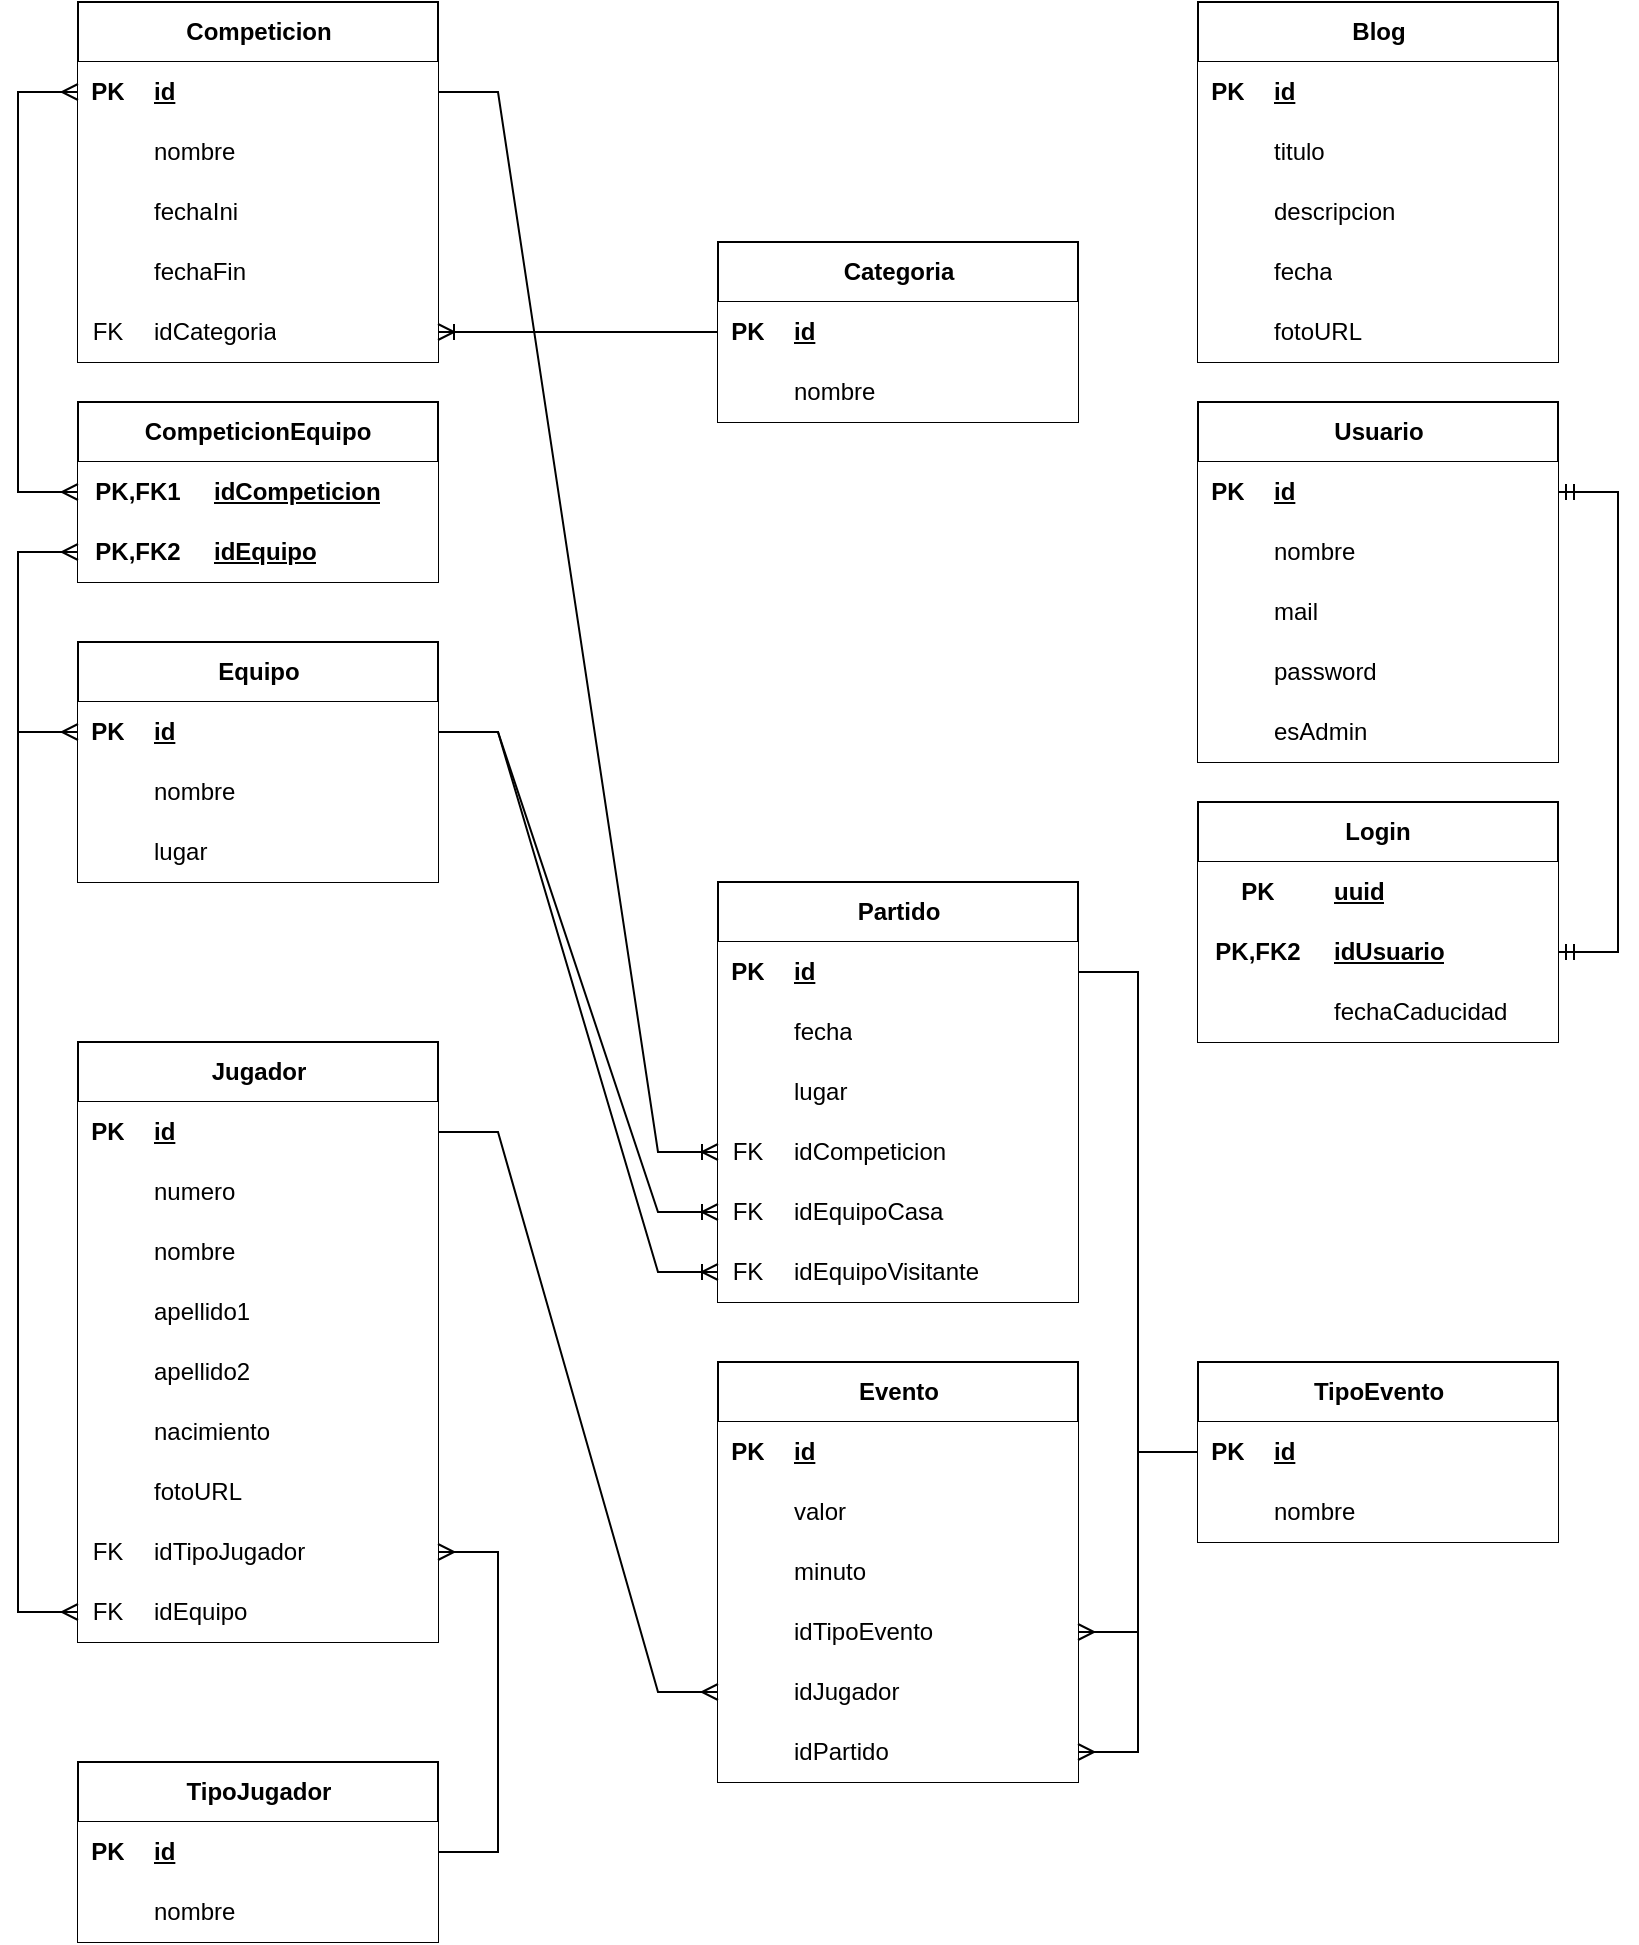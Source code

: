 <mxfile version="24.2.7" type="device">
  <diagram name="Página-1" id="j-1pnS493eY_yhCtEa2N">
    <mxGraphModel dx="1105" dy="763" grid="1" gridSize="10" guides="1" tooltips="1" connect="1" arrows="1" fold="1" page="1" pageScale="1" pageWidth="827" pageHeight="1169" math="0" shadow="0">
      <root>
        <mxCell id="0" />
        <mxCell id="1" parent="0" />
        <mxCell id="hrHKTmsS5Yv_HYCeBBAL-16" value="Competicion" style="shape=table;startSize=30;container=1;collapsible=1;childLayout=tableLayout;fixedRows=1;rowLines=0;fontStyle=1;align=center;resizeLast=1;html=1;" parent="1" vertex="1">
          <mxGeometry x="40" y="40" width="180" height="180" as="geometry">
            <mxRectangle x="90" y="280" width="110" height="30" as="alternateBounds" />
          </mxGeometry>
        </mxCell>
        <mxCell id="hrHKTmsS5Yv_HYCeBBAL-17" value="" style="shape=tableRow;horizontal=0;startSize=0;swimlaneHead=0;swimlaneBody=0;fillColor=none;collapsible=0;dropTarget=0;points=[[0,0.5],[1,0.5]];portConstraint=eastwest;top=0;left=0;right=0;bottom=1;" parent="hrHKTmsS5Yv_HYCeBBAL-16" vertex="1">
          <mxGeometry y="30" width="180" height="30" as="geometry" />
        </mxCell>
        <mxCell id="hrHKTmsS5Yv_HYCeBBAL-18" value="PK" style="shape=partialRectangle;connectable=0;fillColor=default;top=0;left=0;bottom=0;right=0;fontStyle=1;overflow=hidden;whiteSpace=wrap;html=1;" parent="hrHKTmsS5Yv_HYCeBBAL-17" vertex="1">
          <mxGeometry width="30" height="30" as="geometry">
            <mxRectangle width="30" height="30" as="alternateBounds" />
          </mxGeometry>
        </mxCell>
        <mxCell id="hrHKTmsS5Yv_HYCeBBAL-19" value="id" style="shape=partialRectangle;connectable=0;fillColor=default;top=0;left=0;bottom=0;right=0;align=left;spacingLeft=6;fontStyle=5;overflow=hidden;whiteSpace=wrap;html=1;" parent="hrHKTmsS5Yv_HYCeBBAL-17" vertex="1">
          <mxGeometry x="30" width="150" height="30" as="geometry">
            <mxRectangle width="150" height="30" as="alternateBounds" />
          </mxGeometry>
        </mxCell>
        <mxCell id="hrHKTmsS5Yv_HYCeBBAL-20" value="" style="shape=tableRow;horizontal=0;startSize=0;swimlaneHead=0;swimlaneBody=0;fillColor=none;collapsible=0;dropTarget=0;points=[[0,0.5],[1,0.5]];portConstraint=eastwest;top=0;left=0;right=0;bottom=0;" parent="hrHKTmsS5Yv_HYCeBBAL-16" vertex="1">
          <mxGeometry y="60" width="180" height="30" as="geometry" />
        </mxCell>
        <mxCell id="hrHKTmsS5Yv_HYCeBBAL-21" value="" style="shape=partialRectangle;connectable=0;fillColor=default;top=0;left=0;bottom=0;right=0;editable=1;overflow=hidden;whiteSpace=wrap;html=1;" parent="hrHKTmsS5Yv_HYCeBBAL-20" vertex="1">
          <mxGeometry width="30" height="30" as="geometry">
            <mxRectangle width="30" height="30" as="alternateBounds" />
          </mxGeometry>
        </mxCell>
        <mxCell id="hrHKTmsS5Yv_HYCeBBAL-22" value="nombre" style="shape=partialRectangle;connectable=0;fillColor=default;top=0;left=0;bottom=0;right=0;align=left;spacingLeft=6;overflow=hidden;whiteSpace=wrap;html=1;" parent="hrHKTmsS5Yv_HYCeBBAL-20" vertex="1">
          <mxGeometry x="30" width="150" height="30" as="geometry">
            <mxRectangle width="150" height="30" as="alternateBounds" />
          </mxGeometry>
        </mxCell>
        <mxCell id="hrHKTmsS5Yv_HYCeBBAL-23" value="" style="shape=tableRow;horizontal=0;startSize=0;swimlaneHead=0;swimlaneBody=0;fillColor=none;collapsible=0;dropTarget=0;points=[[0,0.5],[1,0.5]];portConstraint=eastwest;top=0;left=0;right=0;bottom=0;" parent="hrHKTmsS5Yv_HYCeBBAL-16" vertex="1">
          <mxGeometry y="90" width="180" height="30" as="geometry" />
        </mxCell>
        <mxCell id="hrHKTmsS5Yv_HYCeBBAL-24" value="" style="shape=partialRectangle;connectable=0;fillColor=default;top=0;left=0;bottom=0;right=0;editable=1;overflow=hidden;whiteSpace=wrap;html=1;" parent="hrHKTmsS5Yv_HYCeBBAL-23" vertex="1">
          <mxGeometry width="30" height="30" as="geometry">
            <mxRectangle width="30" height="30" as="alternateBounds" />
          </mxGeometry>
        </mxCell>
        <mxCell id="hrHKTmsS5Yv_HYCeBBAL-25" value="fechaIni" style="shape=partialRectangle;connectable=0;fillColor=default;top=0;left=0;bottom=0;right=0;align=left;spacingLeft=6;overflow=hidden;whiteSpace=wrap;html=1;" parent="hrHKTmsS5Yv_HYCeBBAL-23" vertex="1">
          <mxGeometry x="30" width="150" height="30" as="geometry">
            <mxRectangle width="150" height="30" as="alternateBounds" />
          </mxGeometry>
        </mxCell>
        <mxCell id="hrHKTmsS5Yv_HYCeBBAL-26" value="" style="shape=tableRow;horizontal=0;startSize=0;swimlaneHead=0;swimlaneBody=0;fillColor=none;collapsible=0;dropTarget=0;points=[[0,0.5],[1,0.5]];portConstraint=eastwest;top=0;left=0;right=0;bottom=0;" parent="hrHKTmsS5Yv_HYCeBBAL-16" vertex="1">
          <mxGeometry y="120" width="180" height="30" as="geometry" />
        </mxCell>
        <mxCell id="hrHKTmsS5Yv_HYCeBBAL-27" value="" style="shape=partialRectangle;connectable=0;fillColor=default;top=0;left=0;bottom=0;right=0;editable=1;overflow=hidden;whiteSpace=wrap;html=1;" parent="hrHKTmsS5Yv_HYCeBBAL-26" vertex="1">
          <mxGeometry width="30" height="30" as="geometry">
            <mxRectangle width="30" height="30" as="alternateBounds" />
          </mxGeometry>
        </mxCell>
        <mxCell id="hrHKTmsS5Yv_HYCeBBAL-28" value="fechaFin" style="shape=partialRectangle;connectable=0;fillColor=default;top=0;left=0;bottom=0;right=0;align=left;spacingLeft=6;overflow=hidden;whiteSpace=wrap;html=1;" parent="hrHKTmsS5Yv_HYCeBBAL-26" vertex="1">
          <mxGeometry x="30" width="150" height="30" as="geometry">
            <mxRectangle width="150" height="30" as="alternateBounds" />
          </mxGeometry>
        </mxCell>
        <mxCell id="2ZZjCn3uGEumxvRuZlex-12" value="" style="shape=tableRow;horizontal=0;startSize=0;swimlaneHead=0;swimlaneBody=0;fillColor=none;collapsible=0;dropTarget=0;points=[[0,0.5],[1,0.5]];portConstraint=eastwest;top=0;left=0;right=0;bottom=0;" parent="hrHKTmsS5Yv_HYCeBBAL-16" vertex="1">
          <mxGeometry y="150" width="180" height="30" as="geometry" />
        </mxCell>
        <mxCell id="2ZZjCn3uGEumxvRuZlex-13" value="FK" style="shape=partialRectangle;connectable=0;fillColor=default;top=0;left=0;bottom=0;right=0;editable=1;overflow=hidden;whiteSpace=wrap;html=1;" parent="2ZZjCn3uGEumxvRuZlex-12" vertex="1">
          <mxGeometry width="30" height="30" as="geometry">
            <mxRectangle width="30" height="30" as="alternateBounds" />
          </mxGeometry>
        </mxCell>
        <mxCell id="2ZZjCn3uGEumxvRuZlex-14" value="idCategoria" style="shape=partialRectangle;connectable=0;fillColor=default;top=0;left=0;bottom=0;right=0;align=left;spacingLeft=6;overflow=hidden;whiteSpace=wrap;html=1;" parent="2ZZjCn3uGEumxvRuZlex-12" vertex="1">
          <mxGeometry x="30" width="150" height="30" as="geometry">
            <mxRectangle width="150" height="30" as="alternateBounds" />
          </mxGeometry>
        </mxCell>
        <mxCell id="2ZZjCn3uGEumxvRuZlex-15" value="Categoria" style="shape=table;startSize=30;container=1;collapsible=1;childLayout=tableLayout;fixedRows=1;rowLines=0;fontStyle=1;align=center;resizeLast=1;html=1;" parent="1" vertex="1">
          <mxGeometry x="360" y="160" width="180" height="90" as="geometry" />
        </mxCell>
        <mxCell id="2ZZjCn3uGEumxvRuZlex-16" value="" style="shape=tableRow;horizontal=0;startSize=0;swimlaneHead=0;swimlaneBody=0;fillColor=none;collapsible=0;dropTarget=0;points=[[0,0.5],[1,0.5]];portConstraint=eastwest;top=0;left=0;right=0;bottom=1;" parent="2ZZjCn3uGEumxvRuZlex-15" vertex="1">
          <mxGeometry y="30" width="180" height="30" as="geometry" />
        </mxCell>
        <mxCell id="2ZZjCn3uGEumxvRuZlex-17" value="PK" style="shape=partialRectangle;connectable=0;fillColor=default;top=0;left=0;bottom=0;right=0;fontStyle=1;overflow=hidden;whiteSpace=wrap;html=1;" parent="2ZZjCn3uGEumxvRuZlex-16" vertex="1">
          <mxGeometry width="30" height="30" as="geometry">
            <mxRectangle width="30" height="30" as="alternateBounds" />
          </mxGeometry>
        </mxCell>
        <mxCell id="2ZZjCn3uGEumxvRuZlex-18" value="id" style="shape=partialRectangle;connectable=0;fillColor=default;top=0;left=0;bottom=0;right=0;align=left;spacingLeft=6;fontStyle=5;overflow=hidden;whiteSpace=wrap;html=1;" parent="2ZZjCn3uGEumxvRuZlex-16" vertex="1">
          <mxGeometry x="30" width="150" height="30" as="geometry">
            <mxRectangle width="150" height="30" as="alternateBounds" />
          </mxGeometry>
        </mxCell>
        <mxCell id="2ZZjCn3uGEumxvRuZlex-19" value="" style="shape=tableRow;horizontal=0;startSize=0;swimlaneHead=0;swimlaneBody=0;fillColor=none;collapsible=0;dropTarget=0;points=[[0,0.5],[1,0.5]];portConstraint=eastwest;top=0;left=0;right=0;bottom=0;" parent="2ZZjCn3uGEumxvRuZlex-15" vertex="1">
          <mxGeometry y="60" width="180" height="30" as="geometry" />
        </mxCell>
        <mxCell id="2ZZjCn3uGEumxvRuZlex-20" value="" style="shape=partialRectangle;connectable=0;fillColor=default;top=0;left=0;bottom=0;right=0;editable=1;overflow=hidden;whiteSpace=wrap;html=1;" parent="2ZZjCn3uGEumxvRuZlex-19" vertex="1">
          <mxGeometry width="30" height="30" as="geometry">
            <mxRectangle width="30" height="30" as="alternateBounds" />
          </mxGeometry>
        </mxCell>
        <mxCell id="2ZZjCn3uGEumxvRuZlex-21" value="nombre" style="shape=partialRectangle;connectable=0;fillColor=default;top=0;left=0;bottom=0;right=0;align=left;spacingLeft=6;overflow=hidden;whiteSpace=wrap;html=1;" parent="2ZZjCn3uGEumxvRuZlex-19" vertex="1">
          <mxGeometry x="30" width="150" height="30" as="geometry">
            <mxRectangle width="150" height="30" as="alternateBounds" />
          </mxGeometry>
        </mxCell>
        <mxCell id="2ZZjCn3uGEumxvRuZlex-41" value="CompeticionEquipo" style="shape=table;startSize=30;container=1;collapsible=1;childLayout=tableLayout;fixedRows=1;rowLines=0;fontStyle=1;align=center;resizeLast=1;html=1;whiteSpace=wrap;" parent="1" vertex="1">
          <mxGeometry x="40" y="240" width="180" height="90" as="geometry" />
        </mxCell>
        <mxCell id="2ZZjCn3uGEumxvRuZlex-42" value="" style="shape=tableRow;horizontal=0;startSize=0;swimlaneHead=0;swimlaneBody=0;fillColor=none;collapsible=0;dropTarget=0;points=[[0,0.5],[1,0.5]];portConstraint=eastwest;top=0;left=0;right=0;bottom=0;html=1;" parent="2ZZjCn3uGEumxvRuZlex-41" vertex="1">
          <mxGeometry y="30" width="180" height="30" as="geometry" />
        </mxCell>
        <mxCell id="2ZZjCn3uGEumxvRuZlex-43" value="PK,FK1" style="shape=partialRectangle;connectable=0;fillColor=default;top=0;left=0;bottom=0;right=0;fontStyle=1;overflow=hidden;html=1;whiteSpace=wrap;" parent="2ZZjCn3uGEumxvRuZlex-42" vertex="1">
          <mxGeometry width="60" height="30" as="geometry">
            <mxRectangle width="60" height="30" as="alternateBounds" />
          </mxGeometry>
        </mxCell>
        <mxCell id="2ZZjCn3uGEumxvRuZlex-44" value="idCompeticion" style="shape=partialRectangle;connectable=0;fillColor=default;top=0;left=0;bottom=0;right=0;align=left;spacingLeft=6;fontStyle=5;overflow=hidden;html=1;whiteSpace=wrap;" parent="2ZZjCn3uGEumxvRuZlex-42" vertex="1">
          <mxGeometry x="60" width="120" height="30" as="geometry">
            <mxRectangle width="120" height="30" as="alternateBounds" />
          </mxGeometry>
        </mxCell>
        <mxCell id="2ZZjCn3uGEumxvRuZlex-45" value="" style="shape=tableRow;horizontal=0;startSize=0;swimlaneHead=0;swimlaneBody=0;fillColor=none;collapsible=0;dropTarget=0;points=[[0,0.5],[1,0.5]];portConstraint=eastwest;top=0;left=0;right=0;bottom=1;html=1;" parent="2ZZjCn3uGEumxvRuZlex-41" vertex="1">
          <mxGeometry y="60" width="180" height="30" as="geometry" />
        </mxCell>
        <mxCell id="2ZZjCn3uGEumxvRuZlex-46" value="PK,FK2" style="shape=partialRectangle;connectable=0;fillColor=default;top=0;left=0;bottom=0;right=0;fontStyle=1;overflow=hidden;html=1;whiteSpace=wrap;" parent="2ZZjCn3uGEumxvRuZlex-45" vertex="1">
          <mxGeometry width="60" height="30" as="geometry">
            <mxRectangle width="60" height="30" as="alternateBounds" />
          </mxGeometry>
        </mxCell>
        <mxCell id="2ZZjCn3uGEumxvRuZlex-47" value="idEquipo" style="shape=partialRectangle;connectable=0;fillColor=default;top=0;left=0;bottom=0;right=0;align=left;spacingLeft=6;fontStyle=5;overflow=hidden;html=1;whiteSpace=wrap;" parent="2ZZjCn3uGEumxvRuZlex-45" vertex="1">
          <mxGeometry x="60" width="120" height="30" as="geometry">
            <mxRectangle width="120" height="30" as="alternateBounds" />
          </mxGeometry>
        </mxCell>
        <mxCell id="2ZZjCn3uGEumxvRuZlex-54" value="Equipo" style="shape=table;startSize=30;container=1;collapsible=1;childLayout=tableLayout;fixedRows=1;rowLines=0;fontStyle=1;align=center;resizeLast=1;html=1;" parent="1" vertex="1">
          <mxGeometry x="40" y="360" width="180" height="120" as="geometry" />
        </mxCell>
        <mxCell id="2ZZjCn3uGEumxvRuZlex-55" value="" style="shape=tableRow;horizontal=0;startSize=0;swimlaneHead=0;swimlaneBody=0;fillColor=none;collapsible=0;dropTarget=0;points=[[0,0.5],[1,0.5]];portConstraint=eastwest;top=0;left=0;right=0;bottom=1;" parent="2ZZjCn3uGEumxvRuZlex-54" vertex="1">
          <mxGeometry y="30" width="180" height="30" as="geometry" />
        </mxCell>
        <mxCell id="2ZZjCn3uGEumxvRuZlex-56" value="PK" style="shape=partialRectangle;connectable=0;fillColor=default;top=0;left=0;bottom=0;right=0;fontStyle=1;overflow=hidden;whiteSpace=wrap;html=1;" parent="2ZZjCn3uGEumxvRuZlex-55" vertex="1">
          <mxGeometry width="30" height="30" as="geometry">
            <mxRectangle width="30" height="30" as="alternateBounds" />
          </mxGeometry>
        </mxCell>
        <mxCell id="2ZZjCn3uGEumxvRuZlex-57" value="id" style="shape=partialRectangle;connectable=0;fillColor=default;top=0;left=0;bottom=0;right=0;align=left;spacingLeft=6;fontStyle=5;overflow=hidden;whiteSpace=wrap;html=1;" parent="2ZZjCn3uGEumxvRuZlex-55" vertex="1">
          <mxGeometry x="30" width="150" height="30" as="geometry">
            <mxRectangle width="150" height="30" as="alternateBounds" />
          </mxGeometry>
        </mxCell>
        <mxCell id="2ZZjCn3uGEumxvRuZlex-58" value="" style="shape=tableRow;horizontal=0;startSize=0;swimlaneHead=0;swimlaneBody=0;fillColor=none;collapsible=0;dropTarget=0;points=[[0,0.5],[1,0.5]];portConstraint=eastwest;top=0;left=0;right=0;bottom=0;" parent="2ZZjCn3uGEumxvRuZlex-54" vertex="1">
          <mxGeometry y="60" width="180" height="30" as="geometry" />
        </mxCell>
        <mxCell id="2ZZjCn3uGEumxvRuZlex-59" value="" style="shape=partialRectangle;connectable=0;fillColor=default;top=0;left=0;bottom=0;right=0;editable=1;overflow=hidden;whiteSpace=wrap;html=1;" parent="2ZZjCn3uGEumxvRuZlex-58" vertex="1">
          <mxGeometry width="30" height="30" as="geometry">
            <mxRectangle width="30" height="30" as="alternateBounds" />
          </mxGeometry>
        </mxCell>
        <mxCell id="2ZZjCn3uGEumxvRuZlex-60" value="nombre" style="shape=partialRectangle;connectable=0;fillColor=default;top=0;left=0;bottom=0;right=0;align=left;spacingLeft=6;overflow=hidden;whiteSpace=wrap;html=1;" parent="2ZZjCn3uGEumxvRuZlex-58" vertex="1">
          <mxGeometry x="30" width="150" height="30" as="geometry">
            <mxRectangle width="150" height="30" as="alternateBounds" />
          </mxGeometry>
        </mxCell>
        <mxCell id="2ZZjCn3uGEumxvRuZlex-61" value="" style="shape=tableRow;horizontal=0;startSize=0;swimlaneHead=0;swimlaneBody=0;fillColor=none;collapsible=0;dropTarget=0;points=[[0,0.5],[1,0.5]];portConstraint=eastwest;top=0;left=0;right=0;bottom=0;" parent="2ZZjCn3uGEumxvRuZlex-54" vertex="1">
          <mxGeometry y="90" width="180" height="30" as="geometry" />
        </mxCell>
        <mxCell id="2ZZjCn3uGEumxvRuZlex-62" value="" style="shape=partialRectangle;connectable=0;fillColor=default;top=0;left=0;bottom=0;right=0;editable=1;overflow=hidden;whiteSpace=wrap;html=1;" parent="2ZZjCn3uGEumxvRuZlex-61" vertex="1">
          <mxGeometry width="30" height="30" as="geometry">
            <mxRectangle width="30" height="30" as="alternateBounds" />
          </mxGeometry>
        </mxCell>
        <mxCell id="2ZZjCn3uGEumxvRuZlex-63" value="lugar" style="shape=partialRectangle;connectable=0;fillColor=default;top=0;left=0;bottom=0;right=0;align=left;spacingLeft=6;overflow=hidden;whiteSpace=wrap;html=1;" parent="2ZZjCn3uGEumxvRuZlex-61" vertex="1">
          <mxGeometry x="30" width="150" height="30" as="geometry">
            <mxRectangle width="150" height="30" as="alternateBounds" />
          </mxGeometry>
        </mxCell>
        <mxCell id="2ZZjCn3uGEumxvRuZlex-67" value="Partido" style="shape=table;startSize=30;container=1;collapsible=1;childLayout=tableLayout;fixedRows=1;rowLines=0;fontStyle=1;align=center;resizeLast=1;html=1;" parent="1" vertex="1">
          <mxGeometry x="360" y="480" width="180" height="210" as="geometry" />
        </mxCell>
        <mxCell id="2ZZjCn3uGEumxvRuZlex-68" value="" style="shape=tableRow;horizontal=0;startSize=0;swimlaneHead=0;swimlaneBody=0;fillColor=none;collapsible=0;dropTarget=0;points=[[0,0.5],[1,0.5]];portConstraint=eastwest;top=0;left=0;right=0;bottom=1;" parent="2ZZjCn3uGEumxvRuZlex-67" vertex="1">
          <mxGeometry y="30" width="180" height="30" as="geometry" />
        </mxCell>
        <mxCell id="2ZZjCn3uGEumxvRuZlex-69" value="PK" style="shape=partialRectangle;connectable=0;fillColor=default;top=0;left=0;bottom=0;right=0;fontStyle=1;overflow=hidden;whiteSpace=wrap;html=1;" parent="2ZZjCn3uGEumxvRuZlex-68" vertex="1">
          <mxGeometry width="30" height="30" as="geometry">
            <mxRectangle width="30" height="30" as="alternateBounds" />
          </mxGeometry>
        </mxCell>
        <mxCell id="2ZZjCn3uGEumxvRuZlex-70" value="id" style="shape=partialRectangle;connectable=0;fillColor=default;top=0;left=0;bottom=0;right=0;align=left;spacingLeft=6;fontStyle=5;overflow=hidden;whiteSpace=wrap;html=1;" parent="2ZZjCn3uGEumxvRuZlex-68" vertex="1">
          <mxGeometry x="30" width="150" height="30" as="geometry">
            <mxRectangle width="150" height="30" as="alternateBounds" />
          </mxGeometry>
        </mxCell>
        <mxCell id="2ZZjCn3uGEumxvRuZlex-71" value="" style="shape=tableRow;horizontal=0;startSize=0;swimlaneHead=0;swimlaneBody=0;fillColor=none;collapsible=0;dropTarget=0;points=[[0,0.5],[1,0.5]];portConstraint=eastwest;top=0;left=0;right=0;bottom=0;" parent="2ZZjCn3uGEumxvRuZlex-67" vertex="1">
          <mxGeometry y="60" width="180" height="30" as="geometry" />
        </mxCell>
        <mxCell id="2ZZjCn3uGEumxvRuZlex-72" value="" style="shape=partialRectangle;connectable=0;fillColor=default;top=0;left=0;bottom=0;right=0;editable=1;overflow=hidden;whiteSpace=wrap;html=1;" parent="2ZZjCn3uGEumxvRuZlex-71" vertex="1">
          <mxGeometry width="30" height="30" as="geometry">
            <mxRectangle width="30" height="30" as="alternateBounds" />
          </mxGeometry>
        </mxCell>
        <mxCell id="2ZZjCn3uGEumxvRuZlex-73" value="fecha" style="shape=partialRectangle;connectable=0;fillColor=default;top=0;left=0;bottom=0;right=0;align=left;spacingLeft=6;overflow=hidden;whiteSpace=wrap;html=1;" parent="2ZZjCn3uGEumxvRuZlex-71" vertex="1">
          <mxGeometry x="30" width="150" height="30" as="geometry">
            <mxRectangle width="150" height="30" as="alternateBounds" />
          </mxGeometry>
        </mxCell>
        <mxCell id="2ZZjCn3uGEumxvRuZlex-74" value="" style="shape=tableRow;horizontal=0;startSize=0;swimlaneHead=0;swimlaneBody=0;fillColor=none;collapsible=0;dropTarget=0;points=[[0,0.5],[1,0.5]];portConstraint=eastwest;top=0;left=0;right=0;bottom=0;" parent="2ZZjCn3uGEumxvRuZlex-67" vertex="1">
          <mxGeometry y="90" width="180" height="30" as="geometry" />
        </mxCell>
        <mxCell id="2ZZjCn3uGEumxvRuZlex-75" value="" style="shape=partialRectangle;connectable=0;fillColor=default;top=0;left=0;bottom=0;right=0;editable=1;overflow=hidden;whiteSpace=wrap;html=1;" parent="2ZZjCn3uGEumxvRuZlex-74" vertex="1">
          <mxGeometry width="30" height="30" as="geometry">
            <mxRectangle width="30" height="30" as="alternateBounds" />
          </mxGeometry>
        </mxCell>
        <mxCell id="2ZZjCn3uGEumxvRuZlex-76" value="lugar" style="shape=partialRectangle;connectable=0;fillColor=default;top=0;left=0;bottom=0;right=0;align=left;spacingLeft=6;overflow=hidden;whiteSpace=wrap;html=1;" parent="2ZZjCn3uGEumxvRuZlex-74" vertex="1">
          <mxGeometry x="30" width="150" height="30" as="geometry">
            <mxRectangle width="150" height="30" as="alternateBounds" />
          </mxGeometry>
        </mxCell>
        <mxCell id="2ZZjCn3uGEumxvRuZlex-77" value="" style="shape=tableRow;horizontal=0;startSize=0;swimlaneHead=0;swimlaneBody=0;fillColor=none;collapsible=0;dropTarget=0;points=[[0,0.5],[1,0.5]];portConstraint=eastwest;top=0;left=0;right=0;bottom=0;" parent="2ZZjCn3uGEumxvRuZlex-67" vertex="1">
          <mxGeometry y="120" width="180" height="30" as="geometry" />
        </mxCell>
        <mxCell id="2ZZjCn3uGEumxvRuZlex-78" value="FK" style="shape=partialRectangle;connectable=0;fillColor=default;top=0;left=0;bottom=0;right=0;editable=1;overflow=hidden;whiteSpace=wrap;html=1;" parent="2ZZjCn3uGEumxvRuZlex-77" vertex="1">
          <mxGeometry width="30" height="30" as="geometry">
            <mxRectangle width="30" height="30" as="alternateBounds" />
          </mxGeometry>
        </mxCell>
        <mxCell id="2ZZjCn3uGEumxvRuZlex-79" value="idCompeticion" style="shape=partialRectangle;connectable=0;fillColor=default;top=0;left=0;bottom=0;right=0;align=left;spacingLeft=6;overflow=hidden;whiteSpace=wrap;html=1;" parent="2ZZjCn3uGEumxvRuZlex-77" vertex="1">
          <mxGeometry x="30" width="150" height="30" as="geometry">
            <mxRectangle width="150" height="30" as="alternateBounds" />
          </mxGeometry>
        </mxCell>
        <mxCell id="2ZZjCn3uGEumxvRuZlex-80" value="" style="shape=tableRow;horizontal=0;startSize=0;swimlaneHead=0;swimlaneBody=0;fillColor=none;collapsible=0;dropTarget=0;points=[[0,0.5],[1,0.5]];portConstraint=eastwest;top=0;left=0;right=0;bottom=0;" parent="2ZZjCn3uGEumxvRuZlex-67" vertex="1">
          <mxGeometry y="150" width="180" height="30" as="geometry" />
        </mxCell>
        <mxCell id="2ZZjCn3uGEumxvRuZlex-81" value="FK" style="shape=partialRectangle;connectable=0;fillColor=default;top=0;left=0;bottom=0;right=0;editable=1;overflow=hidden;whiteSpace=wrap;html=1;" parent="2ZZjCn3uGEumxvRuZlex-80" vertex="1">
          <mxGeometry width="30" height="30" as="geometry">
            <mxRectangle width="30" height="30" as="alternateBounds" />
          </mxGeometry>
        </mxCell>
        <mxCell id="2ZZjCn3uGEumxvRuZlex-82" value="idEquipoCasa" style="shape=partialRectangle;connectable=0;fillColor=default;top=0;left=0;bottom=0;right=0;align=left;spacingLeft=6;overflow=hidden;whiteSpace=wrap;html=1;" parent="2ZZjCn3uGEumxvRuZlex-80" vertex="1">
          <mxGeometry x="30" width="150" height="30" as="geometry">
            <mxRectangle width="150" height="30" as="alternateBounds" />
          </mxGeometry>
        </mxCell>
        <mxCell id="2ZZjCn3uGEumxvRuZlex-83" value="" style="shape=tableRow;horizontal=0;startSize=0;swimlaneHead=0;swimlaneBody=0;fillColor=none;collapsible=0;dropTarget=0;points=[[0,0.5],[1,0.5]];portConstraint=eastwest;top=0;left=0;right=0;bottom=0;" parent="2ZZjCn3uGEumxvRuZlex-67" vertex="1">
          <mxGeometry y="180" width="180" height="30" as="geometry" />
        </mxCell>
        <mxCell id="2ZZjCn3uGEumxvRuZlex-84" value="FK" style="shape=partialRectangle;connectable=0;fillColor=default;top=0;left=0;bottom=0;right=0;editable=1;overflow=hidden;whiteSpace=wrap;html=1;" parent="2ZZjCn3uGEumxvRuZlex-83" vertex="1">
          <mxGeometry width="30" height="30" as="geometry">
            <mxRectangle width="30" height="30" as="alternateBounds" />
          </mxGeometry>
        </mxCell>
        <mxCell id="2ZZjCn3uGEumxvRuZlex-85" value="idEquipoVisitante" style="shape=partialRectangle;connectable=0;fillColor=default;top=0;left=0;bottom=0;right=0;align=left;spacingLeft=6;overflow=hidden;whiteSpace=wrap;html=1;" parent="2ZZjCn3uGEumxvRuZlex-83" vertex="1">
          <mxGeometry x="30" width="150" height="30" as="geometry">
            <mxRectangle width="150" height="30" as="alternateBounds" />
          </mxGeometry>
        </mxCell>
        <mxCell id="2ZZjCn3uGEumxvRuZlex-86" value="Jugador" style="shape=table;startSize=30;container=1;collapsible=1;childLayout=tableLayout;fixedRows=1;rowLines=0;fontStyle=1;align=center;resizeLast=1;html=1;" parent="1" vertex="1">
          <mxGeometry x="40" y="560" width="180" height="300" as="geometry" />
        </mxCell>
        <mxCell id="2ZZjCn3uGEumxvRuZlex-87" value="" style="shape=tableRow;horizontal=0;startSize=0;swimlaneHead=0;swimlaneBody=0;fillColor=none;collapsible=0;dropTarget=0;points=[[0,0.5],[1,0.5]];portConstraint=eastwest;top=0;left=0;right=0;bottom=1;" parent="2ZZjCn3uGEumxvRuZlex-86" vertex="1">
          <mxGeometry y="30" width="180" height="30" as="geometry" />
        </mxCell>
        <mxCell id="2ZZjCn3uGEumxvRuZlex-88" value="PK" style="shape=partialRectangle;connectable=0;fillColor=default;top=0;left=0;bottom=0;right=0;fontStyle=1;overflow=hidden;whiteSpace=wrap;html=1;" parent="2ZZjCn3uGEumxvRuZlex-87" vertex="1">
          <mxGeometry width="30" height="30" as="geometry">
            <mxRectangle width="30" height="30" as="alternateBounds" />
          </mxGeometry>
        </mxCell>
        <mxCell id="2ZZjCn3uGEumxvRuZlex-89" value="id" style="shape=partialRectangle;connectable=0;fillColor=default;top=0;left=0;bottom=0;right=0;align=left;spacingLeft=6;fontStyle=5;overflow=hidden;whiteSpace=wrap;html=1;" parent="2ZZjCn3uGEumxvRuZlex-87" vertex="1">
          <mxGeometry x="30" width="150" height="30" as="geometry">
            <mxRectangle width="150" height="30" as="alternateBounds" />
          </mxGeometry>
        </mxCell>
        <mxCell id="2ZZjCn3uGEumxvRuZlex-90" value="" style="shape=tableRow;horizontal=0;startSize=0;swimlaneHead=0;swimlaneBody=0;fillColor=none;collapsible=0;dropTarget=0;points=[[0,0.5],[1,0.5]];portConstraint=eastwest;top=0;left=0;right=0;bottom=0;" parent="2ZZjCn3uGEumxvRuZlex-86" vertex="1">
          <mxGeometry y="60" width="180" height="30" as="geometry" />
        </mxCell>
        <mxCell id="2ZZjCn3uGEumxvRuZlex-91" value="" style="shape=partialRectangle;connectable=0;fillColor=default;top=0;left=0;bottom=0;right=0;editable=1;overflow=hidden;whiteSpace=wrap;html=1;" parent="2ZZjCn3uGEumxvRuZlex-90" vertex="1">
          <mxGeometry width="30" height="30" as="geometry">
            <mxRectangle width="30" height="30" as="alternateBounds" />
          </mxGeometry>
        </mxCell>
        <mxCell id="2ZZjCn3uGEumxvRuZlex-92" value="numero" style="shape=partialRectangle;connectable=0;fillColor=default;top=0;left=0;bottom=0;right=0;align=left;spacingLeft=6;overflow=hidden;whiteSpace=wrap;html=1;" parent="2ZZjCn3uGEumxvRuZlex-90" vertex="1">
          <mxGeometry x="30" width="150" height="30" as="geometry">
            <mxRectangle width="150" height="30" as="alternateBounds" />
          </mxGeometry>
        </mxCell>
        <mxCell id="2ZZjCn3uGEumxvRuZlex-93" value="" style="shape=tableRow;horizontal=0;startSize=0;swimlaneHead=0;swimlaneBody=0;fillColor=none;collapsible=0;dropTarget=0;points=[[0,0.5],[1,0.5]];portConstraint=eastwest;top=0;left=0;right=0;bottom=0;" parent="2ZZjCn3uGEumxvRuZlex-86" vertex="1">
          <mxGeometry y="90" width="180" height="30" as="geometry" />
        </mxCell>
        <mxCell id="2ZZjCn3uGEumxvRuZlex-94" value="" style="shape=partialRectangle;connectable=0;fillColor=default;top=0;left=0;bottom=0;right=0;editable=1;overflow=hidden;whiteSpace=wrap;html=1;" parent="2ZZjCn3uGEumxvRuZlex-93" vertex="1">
          <mxGeometry width="30" height="30" as="geometry">
            <mxRectangle width="30" height="30" as="alternateBounds" />
          </mxGeometry>
        </mxCell>
        <mxCell id="2ZZjCn3uGEumxvRuZlex-95" value="nombre" style="shape=partialRectangle;connectable=0;fillColor=default;top=0;left=0;bottom=0;right=0;align=left;spacingLeft=6;overflow=hidden;whiteSpace=wrap;html=1;" parent="2ZZjCn3uGEumxvRuZlex-93" vertex="1">
          <mxGeometry x="30" width="150" height="30" as="geometry">
            <mxRectangle width="150" height="30" as="alternateBounds" />
          </mxGeometry>
        </mxCell>
        <mxCell id="2ZZjCn3uGEumxvRuZlex-96" value="" style="shape=tableRow;horizontal=0;startSize=0;swimlaneHead=0;swimlaneBody=0;fillColor=none;collapsible=0;dropTarget=0;points=[[0,0.5],[1,0.5]];portConstraint=eastwest;top=0;left=0;right=0;bottom=0;" parent="2ZZjCn3uGEumxvRuZlex-86" vertex="1">
          <mxGeometry y="120" width="180" height="30" as="geometry" />
        </mxCell>
        <mxCell id="2ZZjCn3uGEumxvRuZlex-97" value="" style="shape=partialRectangle;connectable=0;fillColor=default;top=0;left=0;bottom=0;right=0;editable=1;overflow=hidden;whiteSpace=wrap;html=1;" parent="2ZZjCn3uGEumxvRuZlex-96" vertex="1">
          <mxGeometry width="30" height="30" as="geometry">
            <mxRectangle width="30" height="30" as="alternateBounds" />
          </mxGeometry>
        </mxCell>
        <mxCell id="2ZZjCn3uGEumxvRuZlex-98" value="apellido1" style="shape=partialRectangle;connectable=0;fillColor=default;top=0;left=0;bottom=0;right=0;align=left;spacingLeft=6;overflow=hidden;whiteSpace=wrap;html=1;" parent="2ZZjCn3uGEumxvRuZlex-96" vertex="1">
          <mxGeometry x="30" width="150" height="30" as="geometry">
            <mxRectangle width="150" height="30" as="alternateBounds" />
          </mxGeometry>
        </mxCell>
        <mxCell id="2ZZjCn3uGEumxvRuZlex-99" value="" style="shape=tableRow;horizontal=0;startSize=0;swimlaneHead=0;swimlaneBody=0;fillColor=none;collapsible=0;dropTarget=0;points=[[0,0.5],[1,0.5]];portConstraint=eastwest;top=0;left=0;right=0;bottom=0;" parent="2ZZjCn3uGEumxvRuZlex-86" vertex="1">
          <mxGeometry y="150" width="180" height="30" as="geometry" />
        </mxCell>
        <mxCell id="2ZZjCn3uGEumxvRuZlex-100" value="" style="shape=partialRectangle;connectable=0;fillColor=default;top=0;left=0;bottom=0;right=0;editable=1;overflow=hidden;whiteSpace=wrap;html=1;" parent="2ZZjCn3uGEumxvRuZlex-99" vertex="1">
          <mxGeometry width="30" height="30" as="geometry">
            <mxRectangle width="30" height="30" as="alternateBounds" />
          </mxGeometry>
        </mxCell>
        <mxCell id="2ZZjCn3uGEumxvRuZlex-101" value="apellido2" style="shape=partialRectangle;connectable=0;fillColor=default;top=0;left=0;bottom=0;right=0;align=left;spacingLeft=6;overflow=hidden;whiteSpace=wrap;html=1;" parent="2ZZjCn3uGEumxvRuZlex-99" vertex="1">
          <mxGeometry x="30" width="150" height="30" as="geometry">
            <mxRectangle width="150" height="30" as="alternateBounds" />
          </mxGeometry>
        </mxCell>
        <mxCell id="2ZZjCn3uGEumxvRuZlex-102" value="" style="shape=tableRow;horizontal=0;startSize=0;swimlaneHead=0;swimlaneBody=0;fillColor=none;collapsible=0;dropTarget=0;points=[[0,0.5],[1,0.5]];portConstraint=eastwest;top=0;left=0;right=0;bottom=0;" parent="2ZZjCn3uGEumxvRuZlex-86" vertex="1">
          <mxGeometry y="180" width="180" height="30" as="geometry" />
        </mxCell>
        <mxCell id="2ZZjCn3uGEumxvRuZlex-103" value="" style="shape=partialRectangle;connectable=0;fillColor=default;top=0;left=0;bottom=0;right=0;editable=1;overflow=hidden;whiteSpace=wrap;html=1;" parent="2ZZjCn3uGEumxvRuZlex-102" vertex="1">
          <mxGeometry width="30" height="30" as="geometry">
            <mxRectangle width="30" height="30" as="alternateBounds" />
          </mxGeometry>
        </mxCell>
        <mxCell id="2ZZjCn3uGEumxvRuZlex-104" value="nacimiento" style="shape=partialRectangle;connectable=0;fillColor=default;top=0;left=0;bottom=0;right=0;align=left;spacingLeft=6;overflow=hidden;whiteSpace=wrap;html=1;" parent="2ZZjCn3uGEumxvRuZlex-102" vertex="1">
          <mxGeometry x="30" width="150" height="30" as="geometry">
            <mxRectangle width="150" height="30" as="alternateBounds" />
          </mxGeometry>
        </mxCell>
        <mxCell id="2ZZjCn3uGEumxvRuZlex-105" value="" style="shape=tableRow;horizontal=0;startSize=0;swimlaneHead=0;swimlaneBody=0;fillColor=none;collapsible=0;dropTarget=0;points=[[0,0.5],[1,0.5]];portConstraint=eastwest;top=0;left=0;right=0;bottom=0;" parent="2ZZjCn3uGEumxvRuZlex-86" vertex="1">
          <mxGeometry y="210" width="180" height="30" as="geometry" />
        </mxCell>
        <mxCell id="2ZZjCn3uGEumxvRuZlex-106" value="" style="shape=partialRectangle;connectable=0;fillColor=default;top=0;left=0;bottom=0;right=0;editable=1;overflow=hidden;whiteSpace=wrap;html=1;" parent="2ZZjCn3uGEumxvRuZlex-105" vertex="1">
          <mxGeometry width="30" height="30" as="geometry">
            <mxRectangle width="30" height="30" as="alternateBounds" />
          </mxGeometry>
        </mxCell>
        <mxCell id="2ZZjCn3uGEumxvRuZlex-107" value="fotoURL" style="shape=partialRectangle;connectable=0;fillColor=default;top=0;left=0;bottom=0;right=0;align=left;spacingLeft=6;overflow=hidden;whiteSpace=wrap;html=1;" parent="2ZZjCn3uGEumxvRuZlex-105" vertex="1">
          <mxGeometry x="30" width="150" height="30" as="geometry">
            <mxRectangle width="150" height="30" as="alternateBounds" />
          </mxGeometry>
        </mxCell>
        <mxCell id="2ZZjCn3uGEumxvRuZlex-108" value="" style="shape=tableRow;horizontal=0;startSize=0;swimlaneHead=0;swimlaneBody=0;fillColor=none;collapsible=0;dropTarget=0;points=[[0,0.5],[1,0.5]];portConstraint=eastwest;top=0;left=0;right=0;bottom=0;" parent="2ZZjCn3uGEumxvRuZlex-86" vertex="1">
          <mxGeometry y="240" width="180" height="30" as="geometry" />
        </mxCell>
        <mxCell id="2ZZjCn3uGEumxvRuZlex-109" value="FK" style="shape=partialRectangle;connectable=0;fillColor=default;top=0;left=0;bottom=0;right=0;editable=1;overflow=hidden;whiteSpace=wrap;html=1;" parent="2ZZjCn3uGEumxvRuZlex-108" vertex="1">
          <mxGeometry width="30" height="30" as="geometry">
            <mxRectangle width="30" height="30" as="alternateBounds" />
          </mxGeometry>
        </mxCell>
        <mxCell id="2ZZjCn3uGEumxvRuZlex-110" value="idTipoJugador" style="shape=partialRectangle;connectable=0;fillColor=default;top=0;left=0;bottom=0;right=0;align=left;spacingLeft=6;overflow=hidden;whiteSpace=wrap;html=1;" parent="2ZZjCn3uGEumxvRuZlex-108" vertex="1">
          <mxGeometry x="30" width="150" height="30" as="geometry">
            <mxRectangle width="150" height="30" as="alternateBounds" />
          </mxGeometry>
        </mxCell>
        <mxCell id="2ZZjCn3uGEumxvRuZlex-111" value="" style="shape=tableRow;horizontal=0;startSize=0;swimlaneHead=0;swimlaneBody=0;fillColor=none;collapsible=0;dropTarget=0;points=[[0,0.5],[1,0.5]];portConstraint=eastwest;top=0;left=0;right=0;bottom=0;" parent="2ZZjCn3uGEumxvRuZlex-86" vertex="1">
          <mxGeometry y="270" width="180" height="30" as="geometry" />
        </mxCell>
        <mxCell id="2ZZjCn3uGEumxvRuZlex-112" value="FK" style="shape=partialRectangle;connectable=0;fillColor=default;top=0;left=0;bottom=0;right=0;editable=1;overflow=hidden;whiteSpace=wrap;html=1;" parent="2ZZjCn3uGEumxvRuZlex-111" vertex="1">
          <mxGeometry width="30" height="30" as="geometry">
            <mxRectangle width="30" height="30" as="alternateBounds" />
          </mxGeometry>
        </mxCell>
        <mxCell id="2ZZjCn3uGEumxvRuZlex-113" value="idEquipo" style="shape=partialRectangle;connectable=0;fillColor=default;top=0;left=0;bottom=0;right=0;align=left;spacingLeft=6;overflow=hidden;whiteSpace=wrap;html=1;" parent="2ZZjCn3uGEumxvRuZlex-111" vertex="1">
          <mxGeometry x="30" width="150" height="30" as="geometry">
            <mxRectangle width="150" height="30" as="alternateBounds" />
          </mxGeometry>
        </mxCell>
        <mxCell id="2ZZjCn3uGEumxvRuZlex-114" value="Evento" style="shape=table;startSize=30;container=1;collapsible=1;childLayout=tableLayout;fixedRows=1;rowLines=0;fontStyle=1;align=center;resizeLast=1;html=1;" parent="1" vertex="1">
          <mxGeometry x="360" y="720" width="180" height="210" as="geometry" />
        </mxCell>
        <mxCell id="2ZZjCn3uGEumxvRuZlex-115" value="" style="shape=tableRow;horizontal=0;startSize=0;swimlaneHead=0;swimlaneBody=0;fillColor=none;collapsible=0;dropTarget=0;points=[[0,0.5],[1,0.5]];portConstraint=eastwest;top=0;left=0;right=0;bottom=1;" parent="2ZZjCn3uGEumxvRuZlex-114" vertex="1">
          <mxGeometry y="30" width="180" height="30" as="geometry" />
        </mxCell>
        <mxCell id="2ZZjCn3uGEumxvRuZlex-116" value="PK" style="shape=partialRectangle;connectable=0;fillColor=default;top=0;left=0;bottom=0;right=0;fontStyle=1;overflow=hidden;whiteSpace=wrap;html=1;" parent="2ZZjCn3uGEumxvRuZlex-115" vertex="1">
          <mxGeometry width="30" height="30" as="geometry">
            <mxRectangle width="30" height="30" as="alternateBounds" />
          </mxGeometry>
        </mxCell>
        <mxCell id="2ZZjCn3uGEumxvRuZlex-117" value="id" style="shape=partialRectangle;connectable=0;fillColor=default;top=0;left=0;bottom=0;right=0;align=left;spacingLeft=6;fontStyle=5;overflow=hidden;whiteSpace=wrap;html=1;" parent="2ZZjCn3uGEumxvRuZlex-115" vertex="1">
          <mxGeometry x="30" width="150" height="30" as="geometry">
            <mxRectangle width="150" height="30" as="alternateBounds" />
          </mxGeometry>
        </mxCell>
        <mxCell id="2ZZjCn3uGEumxvRuZlex-118" value="" style="shape=tableRow;horizontal=0;startSize=0;swimlaneHead=0;swimlaneBody=0;fillColor=none;collapsible=0;dropTarget=0;points=[[0,0.5],[1,0.5]];portConstraint=eastwest;top=0;left=0;right=0;bottom=0;" parent="2ZZjCn3uGEumxvRuZlex-114" vertex="1">
          <mxGeometry y="60" width="180" height="30" as="geometry" />
        </mxCell>
        <mxCell id="2ZZjCn3uGEumxvRuZlex-119" value="" style="shape=partialRectangle;connectable=0;fillColor=default;top=0;left=0;bottom=0;right=0;editable=1;overflow=hidden;whiteSpace=wrap;html=1;" parent="2ZZjCn3uGEumxvRuZlex-118" vertex="1">
          <mxGeometry width="30" height="30" as="geometry">
            <mxRectangle width="30" height="30" as="alternateBounds" />
          </mxGeometry>
        </mxCell>
        <mxCell id="2ZZjCn3uGEumxvRuZlex-120" value="valor" style="shape=partialRectangle;connectable=0;fillColor=default;top=0;left=0;bottom=0;right=0;align=left;spacingLeft=6;overflow=hidden;whiteSpace=wrap;html=1;" parent="2ZZjCn3uGEumxvRuZlex-118" vertex="1">
          <mxGeometry x="30" width="150" height="30" as="geometry">
            <mxRectangle width="150" height="30" as="alternateBounds" />
          </mxGeometry>
        </mxCell>
        <mxCell id="2ZZjCn3uGEumxvRuZlex-121" value="" style="shape=tableRow;horizontal=0;startSize=0;swimlaneHead=0;swimlaneBody=0;fillColor=none;collapsible=0;dropTarget=0;points=[[0,0.5],[1,0.5]];portConstraint=eastwest;top=0;left=0;right=0;bottom=0;" parent="2ZZjCn3uGEumxvRuZlex-114" vertex="1">
          <mxGeometry y="90" width="180" height="30" as="geometry" />
        </mxCell>
        <mxCell id="2ZZjCn3uGEumxvRuZlex-122" value="" style="shape=partialRectangle;connectable=0;fillColor=default;top=0;left=0;bottom=0;right=0;editable=1;overflow=hidden;whiteSpace=wrap;html=1;" parent="2ZZjCn3uGEumxvRuZlex-121" vertex="1">
          <mxGeometry width="30" height="30" as="geometry">
            <mxRectangle width="30" height="30" as="alternateBounds" />
          </mxGeometry>
        </mxCell>
        <mxCell id="2ZZjCn3uGEumxvRuZlex-123" value="minuto" style="shape=partialRectangle;connectable=0;fillColor=default;top=0;left=0;bottom=0;right=0;align=left;spacingLeft=6;overflow=hidden;whiteSpace=wrap;html=1;" parent="2ZZjCn3uGEumxvRuZlex-121" vertex="1">
          <mxGeometry x="30" width="150" height="30" as="geometry">
            <mxRectangle width="150" height="30" as="alternateBounds" />
          </mxGeometry>
        </mxCell>
        <mxCell id="2ZZjCn3uGEumxvRuZlex-124" value="" style="shape=tableRow;horizontal=0;startSize=0;swimlaneHead=0;swimlaneBody=0;fillColor=none;collapsible=0;dropTarget=0;points=[[0,0.5],[1,0.5]];portConstraint=eastwest;top=0;left=0;right=0;bottom=0;" parent="2ZZjCn3uGEumxvRuZlex-114" vertex="1">
          <mxGeometry y="120" width="180" height="30" as="geometry" />
        </mxCell>
        <mxCell id="2ZZjCn3uGEumxvRuZlex-125" value="" style="shape=partialRectangle;connectable=0;fillColor=default;top=0;left=0;bottom=0;right=0;editable=1;overflow=hidden;whiteSpace=wrap;html=1;" parent="2ZZjCn3uGEumxvRuZlex-124" vertex="1">
          <mxGeometry width="30" height="30" as="geometry">
            <mxRectangle width="30" height="30" as="alternateBounds" />
          </mxGeometry>
        </mxCell>
        <mxCell id="2ZZjCn3uGEumxvRuZlex-126" value="idTipoEvento" style="shape=partialRectangle;connectable=0;fillColor=default;top=0;left=0;bottom=0;right=0;align=left;spacingLeft=6;overflow=hidden;whiteSpace=wrap;html=1;" parent="2ZZjCn3uGEumxvRuZlex-124" vertex="1">
          <mxGeometry x="30" width="150" height="30" as="geometry">
            <mxRectangle width="150" height="30" as="alternateBounds" />
          </mxGeometry>
        </mxCell>
        <mxCell id="2ZZjCn3uGEumxvRuZlex-127" value="" style="shape=tableRow;horizontal=0;startSize=0;swimlaneHead=0;swimlaneBody=0;fillColor=none;collapsible=0;dropTarget=0;points=[[0,0.5],[1,0.5]];portConstraint=eastwest;top=0;left=0;right=0;bottom=0;" parent="2ZZjCn3uGEumxvRuZlex-114" vertex="1">
          <mxGeometry y="150" width="180" height="30" as="geometry" />
        </mxCell>
        <mxCell id="2ZZjCn3uGEumxvRuZlex-128" value="" style="shape=partialRectangle;connectable=0;fillColor=default;top=0;left=0;bottom=0;right=0;editable=1;overflow=hidden;whiteSpace=wrap;html=1;" parent="2ZZjCn3uGEumxvRuZlex-127" vertex="1">
          <mxGeometry width="30" height="30" as="geometry">
            <mxRectangle width="30" height="30" as="alternateBounds" />
          </mxGeometry>
        </mxCell>
        <mxCell id="2ZZjCn3uGEumxvRuZlex-129" value="idJugador" style="shape=partialRectangle;connectable=0;fillColor=default;top=0;left=0;bottom=0;right=0;align=left;spacingLeft=6;overflow=hidden;whiteSpace=wrap;html=1;" parent="2ZZjCn3uGEumxvRuZlex-127" vertex="1">
          <mxGeometry x="30" width="150" height="30" as="geometry">
            <mxRectangle width="150" height="30" as="alternateBounds" />
          </mxGeometry>
        </mxCell>
        <mxCell id="2ZZjCn3uGEumxvRuZlex-130" value="" style="shape=tableRow;horizontal=0;startSize=0;swimlaneHead=0;swimlaneBody=0;fillColor=none;collapsible=0;dropTarget=0;points=[[0,0.5],[1,0.5]];portConstraint=eastwest;top=0;left=0;right=0;bottom=0;" parent="2ZZjCn3uGEumxvRuZlex-114" vertex="1">
          <mxGeometry y="180" width="180" height="30" as="geometry" />
        </mxCell>
        <mxCell id="2ZZjCn3uGEumxvRuZlex-131" value="" style="shape=partialRectangle;connectable=0;fillColor=default;top=0;left=0;bottom=0;right=0;editable=1;overflow=hidden;whiteSpace=wrap;html=1;" parent="2ZZjCn3uGEumxvRuZlex-130" vertex="1">
          <mxGeometry width="30" height="30" as="geometry">
            <mxRectangle width="30" height="30" as="alternateBounds" />
          </mxGeometry>
        </mxCell>
        <mxCell id="2ZZjCn3uGEumxvRuZlex-132" value="idPartido" style="shape=partialRectangle;connectable=0;fillColor=default;top=0;left=0;bottom=0;right=0;align=left;spacingLeft=6;overflow=hidden;whiteSpace=wrap;html=1;" parent="2ZZjCn3uGEumxvRuZlex-130" vertex="1">
          <mxGeometry x="30" width="150" height="30" as="geometry">
            <mxRectangle width="150" height="30" as="alternateBounds" />
          </mxGeometry>
        </mxCell>
        <mxCell id="2ZZjCn3uGEumxvRuZlex-133" value="TipoEvento" style="shape=table;startSize=30;container=1;collapsible=1;childLayout=tableLayout;fixedRows=1;rowLines=0;fontStyle=1;align=center;resizeLast=1;html=1;" parent="1" vertex="1">
          <mxGeometry x="600" y="720" width="180" height="90" as="geometry" />
        </mxCell>
        <mxCell id="2ZZjCn3uGEumxvRuZlex-134" value="" style="shape=tableRow;horizontal=0;startSize=0;swimlaneHead=0;swimlaneBody=0;fillColor=none;collapsible=0;dropTarget=0;points=[[0,0.5],[1,0.5]];portConstraint=eastwest;top=0;left=0;right=0;bottom=1;" parent="2ZZjCn3uGEumxvRuZlex-133" vertex="1">
          <mxGeometry y="30" width="180" height="30" as="geometry" />
        </mxCell>
        <mxCell id="2ZZjCn3uGEumxvRuZlex-135" value="PK" style="shape=partialRectangle;connectable=0;fillColor=default;top=0;left=0;bottom=0;right=0;fontStyle=1;overflow=hidden;whiteSpace=wrap;html=1;" parent="2ZZjCn3uGEumxvRuZlex-134" vertex="1">
          <mxGeometry width="30" height="30" as="geometry">
            <mxRectangle width="30" height="30" as="alternateBounds" />
          </mxGeometry>
        </mxCell>
        <mxCell id="2ZZjCn3uGEumxvRuZlex-136" value="id" style="shape=partialRectangle;connectable=0;fillColor=default;top=0;left=0;bottom=0;right=0;align=left;spacingLeft=6;fontStyle=5;overflow=hidden;whiteSpace=wrap;html=1;" parent="2ZZjCn3uGEumxvRuZlex-134" vertex="1">
          <mxGeometry x="30" width="150" height="30" as="geometry">
            <mxRectangle width="150" height="30" as="alternateBounds" />
          </mxGeometry>
        </mxCell>
        <mxCell id="2ZZjCn3uGEumxvRuZlex-137" value="" style="shape=tableRow;horizontal=0;startSize=0;swimlaneHead=0;swimlaneBody=0;fillColor=none;collapsible=0;dropTarget=0;points=[[0,0.5],[1,0.5]];portConstraint=eastwest;top=0;left=0;right=0;bottom=0;" parent="2ZZjCn3uGEumxvRuZlex-133" vertex="1">
          <mxGeometry y="60" width="180" height="30" as="geometry" />
        </mxCell>
        <mxCell id="2ZZjCn3uGEumxvRuZlex-138" value="" style="shape=partialRectangle;connectable=0;fillColor=default;top=0;left=0;bottom=0;right=0;editable=1;overflow=hidden;whiteSpace=wrap;html=1;" parent="2ZZjCn3uGEumxvRuZlex-137" vertex="1">
          <mxGeometry width="30" height="30" as="geometry">
            <mxRectangle width="30" height="30" as="alternateBounds" />
          </mxGeometry>
        </mxCell>
        <mxCell id="2ZZjCn3uGEumxvRuZlex-139" value="nombre" style="shape=partialRectangle;connectable=0;fillColor=default;top=0;left=0;bottom=0;right=0;align=left;spacingLeft=6;overflow=hidden;whiteSpace=wrap;html=1;" parent="2ZZjCn3uGEumxvRuZlex-137" vertex="1">
          <mxGeometry x="30" width="150" height="30" as="geometry">
            <mxRectangle width="150" height="30" as="alternateBounds" />
          </mxGeometry>
        </mxCell>
        <mxCell id="2ZZjCn3uGEumxvRuZlex-146" value="Usuario" style="shape=table;startSize=30;container=1;collapsible=1;childLayout=tableLayout;fixedRows=1;rowLines=0;fontStyle=1;align=center;resizeLast=1;html=1;" parent="1" vertex="1">
          <mxGeometry x="600" y="240" width="180" height="180" as="geometry" />
        </mxCell>
        <mxCell id="2ZZjCn3uGEumxvRuZlex-147" value="" style="shape=tableRow;horizontal=0;startSize=0;swimlaneHead=0;swimlaneBody=0;fillColor=none;collapsible=0;dropTarget=0;points=[[0,0.5],[1,0.5]];portConstraint=eastwest;top=0;left=0;right=0;bottom=1;" parent="2ZZjCn3uGEumxvRuZlex-146" vertex="1">
          <mxGeometry y="30" width="180" height="30" as="geometry" />
        </mxCell>
        <mxCell id="2ZZjCn3uGEumxvRuZlex-148" value="PK" style="shape=partialRectangle;connectable=0;fillColor=default;top=0;left=0;bottom=0;right=0;fontStyle=1;overflow=hidden;whiteSpace=wrap;html=1;" parent="2ZZjCn3uGEumxvRuZlex-147" vertex="1">
          <mxGeometry width="30" height="30" as="geometry">
            <mxRectangle width="30" height="30" as="alternateBounds" />
          </mxGeometry>
        </mxCell>
        <mxCell id="2ZZjCn3uGEumxvRuZlex-149" value="id" style="shape=partialRectangle;connectable=0;fillColor=default;top=0;left=0;bottom=0;right=0;align=left;spacingLeft=6;fontStyle=5;overflow=hidden;whiteSpace=wrap;html=1;" parent="2ZZjCn3uGEumxvRuZlex-147" vertex="1">
          <mxGeometry x="30" width="150" height="30" as="geometry">
            <mxRectangle width="150" height="30" as="alternateBounds" />
          </mxGeometry>
        </mxCell>
        <mxCell id="2ZZjCn3uGEumxvRuZlex-150" value="" style="shape=tableRow;horizontal=0;startSize=0;swimlaneHead=0;swimlaneBody=0;fillColor=none;collapsible=0;dropTarget=0;points=[[0,0.5],[1,0.5]];portConstraint=eastwest;top=0;left=0;right=0;bottom=0;" parent="2ZZjCn3uGEumxvRuZlex-146" vertex="1">
          <mxGeometry y="60" width="180" height="30" as="geometry" />
        </mxCell>
        <mxCell id="2ZZjCn3uGEumxvRuZlex-151" value="" style="shape=partialRectangle;connectable=0;fillColor=default;top=0;left=0;bottom=0;right=0;editable=1;overflow=hidden;whiteSpace=wrap;html=1;" parent="2ZZjCn3uGEumxvRuZlex-150" vertex="1">
          <mxGeometry width="30" height="30" as="geometry">
            <mxRectangle width="30" height="30" as="alternateBounds" />
          </mxGeometry>
        </mxCell>
        <mxCell id="2ZZjCn3uGEumxvRuZlex-152" value="nombre" style="shape=partialRectangle;connectable=0;fillColor=default;top=0;left=0;bottom=0;right=0;align=left;spacingLeft=6;overflow=hidden;whiteSpace=wrap;html=1;" parent="2ZZjCn3uGEumxvRuZlex-150" vertex="1">
          <mxGeometry x="30" width="150" height="30" as="geometry">
            <mxRectangle width="150" height="30" as="alternateBounds" />
          </mxGeometry>
        </mxCell>
        <mxCell id="2ZZjCn3uGEumxvRuZlex-153" value="" style="shape=tableRow;horizontal=0;startSize=0;swimlaneHead=0;swimlaneBody=0;fillColor=none;collapsible=0;dropTarget=0;points=[[0,0.5],[1,0.5]];portConstraint=eastwest;top=0;left=0;right=0;bottom=0;" parent="2ZZjCn3uGEumxvRuZlex-146" vertex="1">
          <mxGeometry y="90" width="180" height="30" as="geometry" />
        </mxCell>
        <mxCell id="2ZZjCn3uGEumxvRuZlex-154" value="" style="shape=partialRectangle;connectable=0;fillColor=default;top=0;left=0;bottom=0;right=0;editable=1;overflow=hidden;whiteSpace=wrap;html=1;" parent="2ZZjCn3uGEumxvRuZlex-153" vertex="1">
          <mxGeometry width="30" height="30" as="geometry">
            <mxRectangle width="30" height="30" as="alternateBounds" />
          </mxGeometry>
        </mxCell>
        <mxCell id="2ZZjCn3uGEumxvRuZlex-155" value="mail" style="shape=partialRectangle;connectable=0;fillColor=default;top=0;left=0;bottom=0;right=0;align=left;spacingLeft=6;overflow=hidden;whiteSpace=wrap;html=1;" parent="2ZZjCn3uGEumxvRuZlex-153" vertex="1">
          <mxGeometry x="30" width="150" height="30" as="geometry">
            <mxRectangle width="150" height="30" as="alternateBounds" />
          </mxGeometry>
        </mxCell>
        <mxCell id="2ZZjCn3uGEumxvRuZlex-156" value="" style="shape=tableRow;horizontal=0;startSize=0;swimlaneHead=0;swimlaneBody=0;fillColor=none;collapsible=0;dropTarget=0;points=[[0,0.5],[1,0.5]];portConstraint=eastwest;top=0;left=0;right=0;bottom=0;" parent="2ZZjCn3uGEumxvRuZlex-146" vertex="1">
          <mxGeometry y="120" width="180" height="30" as="geometry" />
        </mxCell>
        <mxCell id="2ZZjCn3uGEumxvRuZlex-157" value="" style="shape=partialRectangle;connectable=0;fillColor=default;top=0;left=0;bottom=0;right=0;editable=1;overflow=hidden;whiteSpace=wrap;html=1;" parent="2ZZjCn3uGEumxvRuZlex-156" vertex="1">
          <mxGeometry width="30" height="30" as="geometry">
            <mxRectangle width="30" height="30" as="alternateBounds" />
          </mxGeometry>
        </mxCell>
        <mxCell id="2ZZjCn3uGEumxvRuZlex-158" value="password" style="shape=partialRectangle;connectable=0;fillColor=default;top=0;left=0;bottom=0;right=0;align=left;spacingLeft=6;overflow=hidden;whiteSpace=wrap;html=1;" parent="2ZZjCn3uGEumxvRuZlex-156" vertex="1">
          <mxGeometry x="30" width="150" height="30" as="geometry">
            <mxRectangle width="150" height="30" as="alternateBounds" />
          </mxGeometry>
        </mxCell>
        <mxCell id="X-qq9yJSgfOq9VeKwYbU-1" value="" style="shape=tableRow;horizontal=0;startSize=0;swimlaneHead=0;swimlaneBody=0;fillColor=none;collapsible=0;dropTarget=0;points=[[0,0.5],[1,0.5]];portConstraint=eastwest;top=0;left=0;right=0;bottom=0;" parent="2ZZjCn3uGEumxvRuZlex-146" vertex="1">
          <mxGeometry y="150" width="180" height="30" as="geometry" />
        </mxCell>
        <mxCell id="X-qq9yJSgfOq9VeKwYbU-2" value="" style="shape=partialRectangle;connectable=0;fillColor=default;top=0;left=0;bottom=0;right=0;editable=1;overflow=hidden;whiteSpace=wrap;html=1;" parent="X-qq9yJSgfOq9VeKwYbU-1" vertex="1">
          <mxGeometry width="30" height="30" as="geometry">
            <mxRectangle width="30" height="30" as="alternateBounds" />
          </mxGeometry>
        </mxCell>
        <mxCell id="X-qq9yJSgfOq9VeKwYbU-3" value="esAdmin" style="shape=partialRectangle;connectable=0;fillColor=default;top=0;left=0;bottom=0;right=0;align=left;spacingLeft=6;overflow=hidden;whiteSpace=wrap;html=1;" parent="X-qq9yJSgfOq9VeKwYbU-1" vertex="1">
          <mxGeometry x="30" width="150" height="30" as="geometry">
            <mxRectangle width="150" height="30" as="alternateBounds" />
          </mxGeometry>
        </mxCell>
        <mxCell id="2ZZjCn3uGEumxvRuZlex-159" value="Blog" style="shape=table;startSize=30;container=1;collapsible=1;childLayout=tableLayout;fixedRows=1;rowLines=0;fontStyle=1;align=center;resizeLast=1;html=1;" parent="1" vertex="1">
          <mxGeometry x="600" y="40" width="180" height="180" as="geometry" />
        </mxCell>
        <mxCell id="2ZZjCn3uGEumxvRuZlex-160" value="" style="shape=tableRow;horizontal=0;startSize=0;swimlaneHead=0;swimlaneBody=0;fillColor=none;collapsible=0;dropTarget=0;points=[[0,0.5],[1,0.5]];portConstraint=eastwest;top=0;left=0;right=0;bottom=1;" parent="2ZZjCn3uGEumxvRuZlex-159" vertex="1">
          <mxGeometry y="30" width="180" height="30" as="geometry" />
        </mxCell>
        <mxCell id="2ZZjCn3uGEumxvRuZlex-161" value="PK" style="shape=partialRectangle;connectable=0;fillColor=default;top=0;left=0;bottom=0;right=0;fontStyle=1;overflow=hidden;whiteSpace=wrap;html=1;" parent="2ZZjCn3uGEumxvRuZlex-160" vertex="1">
          <mxGeometry width="30" height="30" as="geometry">
            <mxRectangle width="30" height="30" as="alternateBounds" />
          </mxGeometry>
        </mxCell>
        <mxCell id="2ZZjCn3uGEumxvRuZlex-162" value="id" style="shape=partialRectangle;connectable=0;fillColor=default;top=0;left=0;bottom=0;right=0;align=left;spacingLeft=6;fontStyle=5;overflow=hidden;whiteSpace=wrap;html=1;" parent="2ZZjCn3uGEumxvRuZlex-160" vertex="1">
          <mxGeometry x="30" width="150" height="30" as="geometry">
            <mxRectangle width="150" height="30" as="alternateBounds" />
          </mxGeometry>
        </mxCell>
        <mxCell id="2ZZjCn3uGEumxvRuZlex-163" value="" style="shape=tableRow;horizontal=0;startSize=0;swimlaneHead=0;swimlaneBody=0;fillColor=none;collapsible=0;dropTarget=0;points=[[0,0.5],[1,0.5]];portConstraint=eastwest;top=0;left=0;right=0;bottom=0;" parent="2ZZjCn3uGEumxvRuZlex-159" vertex="1">
          <mxGeometry y="60" width="180" height="30" as="geometry" />
        </mxCell>
        <mxCell id="2ZZjCn3uGEumxvRuZlex-164" value="" style="shape=partialRectangle;connectable=0;fillColor=default;top=0;left=0;bottom=0;right=0;editable=1;overflow=hidden;whiteSpace=wrap;html=1;" parent="2ZZjCn3uGEumxvRuZlex-163" vertex="1">
          <mxGeometry width="30" height="30" as="geometry">
            <mxRectangle width="30" height="30" as="alternateBounds" />
          </mxGeometry>
        </mxCell>
        <mxCell id="2ZZjCn3uGEumxvRuZlex-165" value="titulo" style="shape=partialRectangle;connectable=0;fillColor=default;top=0;left=0;bottom=0;right=0;align=left;spacingLeft=6;overflow=hidden;whiteSpace=wrap;html=1;" parent="2ZZjCn3uGEumxvRuZlex-163" vertex="1">
          <mxGeometry x="30" width="150" height="30" as="geometry">
            <mxRectangle width="150" height="30" as="alternateBounds" />
          </mxGeometry>
        </mxCell>
        <mxCell id="2ZZjCn3uGEumxvRuZlex-166" value="" style="shape=tableRow;horizontal=0;startSize=0;swimlaneHead=0;swimlaneBody=0;fillColor=none;collapsible=0;dropTarget=0;points=[[0,0.5],[1,0.5]];portConstraint=eastwest;top=0;left=0;right=0;bottom=0;" parent="2ZZjCn3uGEumxvRuZlex-159" vertex="1">
          <mxGeometry y="90" width="180" height="30" as="geometry" />
        </mxCell>
        <mxCell id="2ZZjCn3uGEumxvRuZlex-167" value="" style="shape=partialRectangle;connectable=0;fillColor=default;top=0;left=0;bottom=0;right=0;editable=1;overflow=hidden;whiteSpace=wrap;html=1;" parent="2ZZjCn3uGEumxvRuZlex-166" vertex="1">
          <mxGeometry width="30" height="30" as="geometry">
            <mxRectangle width="30" height="30" as="alternateBounds" />
          </mxGeometry>
        </mxCell>
        <mxCell id="2ZZjCn3uGEumxvRuZlex-168" value="descripcion" style="shape=partialRectangle;connectable=0;fillColor=default;top=0;left=0;bottom=0;right=0;align=left;spacingLeft=6;overflow=hidden;whiteSpace=wrap;html=1;" parent="2ZZjCn3uGEumxvRuZlex-166" vertex="1">
          <mxGeometry x="30" width="150" height="30" as="geometry">
            <mxRectangle width="150" height="30" as="alternateBounds" />
          </mxGeometry>
        </mxCell>
        <mxCell id="2ZZjCn3uGEumxvRuZlex-169" value="" style="shape=tableRow;horizontal=0;startSize=0;swimlaneHead=0;swimlaneBody=0;fillColor=none;collapsible=0;dropTarget=0;points=[[0,0.5],[1,0.5]];portConstraint=eastwest;top=0;left=0;right=0;bottom=0;" parent="2ZZjCn3uGEumxvRuZlex-159" vertex="1">
          <mxGeometry y="120" width="180" height="30" as="geometry" />
        </mxCell>
        <mxCell id="2ZZjCn3uGEumxvRuZlex-170" value="" style="shape=partialRectangle;connectable=0;fillColor=default;top=0;left=0;bottom=0;right=0;editable=1;overflow=hidden;whiteSpace=wrap;html=1;" parent="2ZZjCn3uGEumxvRuZlex-169" vertex="1">
          <mxGeometry width="30" height="30" as="geometry">
            <mxRectangle width="30" height="30" as="alternateBounds" />
          </mxGeometry>
        </mxCell>
        <mxCell id="2ZZjCn3uGEumxvRuZlex-171" value="fecha" style="shape=partialRectangle;connectable=0;fillColor=default;top=0;left=0;bottom=0;right=0;align=left;spacingLeft=6;overflow=hidden;whiteSpace=wrap;html=1;" parent="2ZZjCn3uGEumxvRuZlex-169" vertex="1">
          <mxGeometry x="30" width="150" height="30" as="geometry">
            <mxRectangle width="150" height="30" as="alternateBounds" />
          </mxGeometry>
        </mxCell>
        <mxCell id="2ZZjCn3uGEumxvRuZlex-172" value="" style="shape=tableRow;horizontal=0;startSize=0;swimlaneHead=0;swimlaneBody=0;fillColor=none;collapsible=0;dropTarget=0;points=[[0,0.5],[1,0.5]];portConstraint=eastwest;top=0;left=0;right=0;bottom=0;" parent="2ZZjCn3uGEumxvRuZlex-159" vertex="1">
          <mxGeometry y="150" width="180" height="30" as="geometry" />
        </mxCell>
        <mxCell id="2ZZjCn3uGEumxvRuZlex-173" value="" style="shape=partialRectangle;connectable=0;fillColor=default;top=0;left=0;bottom=0;right=0;editable=1;overflow=hidden;whiteSpace=wrap;html=1;" parent="2ZZjCn3uGEumxvRuZlex-172" vertex="1">
          <mxGeometry width="30" height="30" as="geometry">
            <mxRectangle width="30" height="30" as="alternateBounds" />
          </mxGeometry>
        </mxCell>
        <mxCell id="2ZZjCn3uGEumxvRuZlex-174" value="fotoURL" style="shape=partialRectangle;connectable=0;fillColor=default;top=0;left=0;bottom=0;right=0;align=left;spacingLeft=6;overflow=hidden;whiteSpace=wrap;html=1;" parent="2ZZjCn3uGEumxvRuZlex-172" vertex="1">
          <mxGeometry x="30" width="150" height="30" as="geometry">
            <mxRectangle width="150" height="30" as="alternateBounds" />
          </mxGeometry>
        </mxCell>
        <mxCell id="2ZZjCn3uGEumxvRuZlex-175" value="TipoJugador" style="shape=table;startSize=30;container=1;collapsible=1;childLayout=tableLayout;fixedRows=1;rowLines=0;fontStyle=1;align=center;resizeLast=1;html=1;" parent="1" vertex="1">
          <mxGeometry x="40" y="920" width="180" height="90" as="geometry" />
        </mxCell>
        <mxCell id="2ZZjCn3uGEumxvRuZlex-176" value="" style="shape=tableRow;horizontal=0;startSize=0;swimlaneHead=0;swimlaneBody=0;fillColor=none;collapsible=0;dropTarget=0;points=[[0,0.5],[1,0.5]];portConstraint=eastwest;top=0;left=0;right=0;bottom=1;" parent="2ZZjCn3uGEumxvRuZlex-175" vertex="1">
          <mxGeometry y="30" width="180" height="30" as="geometry" />
        </mxCell>
        <mxCell id="2ZZjCn3uGEumxvRuZlex-177" value="PK" style="shape=partialRectangle;connectable=0;fillColor=default;top=0;left=0;bottom=0;right=0;fontStyle=1;overflow=hidden;whiteSpace=wrap;html=1;" parent="2ZZjCn3uGEumxvRuZlex-176" vertex="1">
          <mxGeometry width="30" height="30" as="geometry">
            <mxRectangle width="30" height="30" as="alternateBounds" />
          </mxGeometry>
        </mxCell>
        <mxCell id="2ZZjCn3uGEumxvRuZlex-178" value="id" style="shape=partialRectangle;connectable=0;fillColor=default;top=0;left=0;bottom=0;right=0;align=left;spacingLeft=6;fontStyle=5;overflow=hidden;whiteSpace=wrap;html=1;" parent="2ZZjCn3uGEumxvRuZlex-176" vertex="1">
          <mxGeometry x="30" width="150" height="30" as="geometry">
            <mxRectangle width="150" height="30" as="alternateBounds" />
          </mxGeometry>
        </mxCell>
        <mxCell id="2ZZjCn3uGEumxvRuZlex-179" value="" style="shape=tableRow;horizontal=0;startSize=0;swimlaneHead=0;swimlaneBody=0;fillColor=none;collapsible=0;dropTarget=0;points=[[0,0.5],[1,0.5]];portConstraint=eastwest;top=0;left=0;right=0;bottom=0;" parent="2ZZjCn3uGEumxvRuZlex-175" vertex="1">
          <mxGeometry y="60" width="180" height="30" as="geometry" />
        </mxCell>
        <mxCell id="2ZZjCn3uGEumxvRuZlex-180" value="" style="shape=partialRectangle;connectable=0;fillColor=default;top=0;left=0;bottom=0;right=0;editable=1;overflow=hidden;whiteSpace=wrap;html=1;" parent="2ZZjCn3uGEumxvRuZlex-179" vertex="1">
          <mxGeometry width="30" height="30" as="geometry">
            <mxRectangle width="30" height="30" as="alternateBounds" />
          </mxGeometry>
        </mxCell>
        <mxCell id="2ZZjCn3uGEumxvRuZlex-181" value="nombre" style="shape=partialRectangle;connectable=0;fillColor=default;top=0;left=0;bottom=0;right=0;align=left;spacingLeft=6;overflow=hidden;whiteSpace=wrap;html=1;" parent="2ZZjCn3uGEumxvRuZlex-179" vertex="1">
          <mxGeometry x="30" width="150" height="30" as="geometry">
            <mxRectangle width="150" height="30" as="alternateBounds" />
          </mxGeometry>
        </mxCell>
        <mxCell id="2ZZjCn3uGEumxvRuZlex-188" value="" style="edgeStyle=orthogonalEdgeStyle;fontSize=12;html=1;endArrow=ERmany;startArrow=ERmany;rounded=0;exitX=0;exitY=0.5;exitDx=0;exitDy=0;entryX=0;entryY=0.5;entryDx=0;entryDy=0;" parent="1" source="hrHKTmsS5Yv_HYCeBBAL-17" target="2ZZjCn3uGEumxvRuZlex-42" edge="1">
          <mxGeometry width="100" height="100" relative="1" as="geometry">
            <mxPoint x="-20" y="90" as="sourcePoint" />
            <mxPoint x="-20" y="310" as="targetPoint" />
            <Array as="points">
              <mxPoint x="10" y="85" />
              <mxPoint x="10" y="285" />
            </Array>
          </mxGeometry>
        </mxCell>
        <mxCell id="2ZZjCn3uGEumxvRuZlex-191" value="" style="edgeStyle=orthogonalEdgeStyle;fontSize=12;html=1;endArrow=ERmany;startArrow=ERmany;rounded=0;entryX=0;entryY=0.5;entryDx=0;entryDy=0;exitX=0;exitY=0.5;exitDx=0;exitDy=0;" parent="1" source="2ZZjCn3uGEumxvRuZlex-55" target="2ZZjCn3uGEumxvRuZlex-45" edge="1">
          <mxGeometry width="100" height="100" relative="1" as="geometry">
            <mxPoint x="430" y="460" as="sourcePoint" />
            <mxPoint x="530" y="360" as="targetPoint" />
            <Array as="points">
              <mxPoint x="10" y="405" />
              <mxPoint x="10" y="315" />
            </Array>
          </mxGeometry>
        </mxCell>
        <mxCell id="2ZZjCn3uGEumxvRuZlex-192" value="" style="edgeStyle=entityRelationEdgeStyle;fontSize=12;html=1;endArrow=ERoneToMany;rounded=0;exitX=0;exitY=0.5;exitDx=0;exitDy=0;entryX=1;entryY=0.5;entryDx=0;entryDy=0;" parent="1" source="2ZZjCn3uGEumxvRuZlex-16" target="2ZZjCn3uGEumxvRuZlex-12" edge="1">
          <mxGeometry width="100" height="100" relative="1" as="geometry">
            <mxPoint x="430" y="460" as="sourcePoint" />
            <mxPoint x="530" y="360" as="targetPoint" />
          </mxGeometry>
        </mxCell>
        <mxCell id="2ZZjCn3uGEumxvRuZlex-194" value="" style="edgeStyle=entityRelationEdgeStyle;fontSize=12;html=1;endArrow=ERoneToMany;rounded=0;entryX=0;entryY=0.5;entryDx=0;entryDy=0;exitX=1;exitY=0.5;exitDx=0;exitDy=0;" parent="1" source="2ZZjCn3uGEumxvRuZlex-55" target="2ZZjCn3uGEumxvRuZlex-83" edge="1">
          <mxGeometry width="100" height="100" relative="1" as="geometry">
            <mxPoint x="430" y="700" as="sourcePoint" />
            <mxPoint x="530" y="600" as="targetPoint" />
          </mxGeometry>
        </mxCell>
        <mxCell id="2ZZjCn3uGEumxvRuZlex-195" value="" style="edgeStyle=entityRelationEdgeStyle;fontSize=12;html=1;endArrow=ERoneToMany;rounded=0;entryX=0;entryY=0.5;entryDx=0;entryDy=0;exitX=1;exitY=0.5;exitDx=0;exitDy=0;" parent="1" source="2ZZjCn3uGEumxvRuZlex-55" target="2ZZjCn3uGEumxvRuZlex-80" edge="1">
          <mxGeometry width="100" height="100" relative="1" as="geometry">
            <mxPoint x="430" y="700" as="sourcePoint" />
            <mxPoint x="530" y="600" as="targetPoint" />
          </mxGeometry>
        </mxCell>
        <mxCell id="2ZZjCn3uGEumxvRuZlex-196" value="" style="edgeStyle=entityRelationEdgeStyle;fontSize=12;html=1;endArrow=ERoneToMany;rounded=0;entryX=0;entryY=0.5;entryDx=0;entryDy=0;exitX=1;exitY=0.5;exitDx=0;exitDy=0;" parent="1" source="hrHKTmsS5Yv_HYCeBBAL-17" target="2ZZjCn3uGEumxvRuZlex-77" edge="1">
          <mxGeometry width="100" height="100" relative="1" as="geometry">
            <mxPoint x="430" y="460" as="sourcePoint" />
            <mxPoint x="530" y="360" as="targetPoint" />
          </mxGeometry>
        </mxCell>
        <mxCell id="2ZZjCn3uGEumxvRuZlex-197" value="" style="edgeStyle=entityRelationEdgeStyle;fontSize=12;html=1;endArrow=ERmany;rounded=0;exitX=1;exitY=0.5;exitDx=0;exitDy=0;entryX=1;entryY=0.5;entryDx=0;entryDy=0;" parent="1" source="2ZZjCn3uGEumxvRuZlex-176" target="2ZZjCn3uGEumxvRuZlex-108" edge="1">
          <mxGeometry width="100" height="100" relative="1" as="geometry">
            <mxPoint x="430" y="940" as="sourcePoint" />
            <mxPoint x="530" y="840" as="targetPoint" />
          </mxGeometry>
        </mxCell>
        <mxCell id="2ZZjCn3uGEumxvRuZlex-198" value="" style="edgeStyle=orthogonalEdgeStyle;fontSize=12;html=1;endArrow=ERmany;rounded=0;entryX=0;entryY=0.5;entryDx=0;entryDy=0;exitX=0;exitY=0.5;exitDx=0;exitDy=0;" parent="1" source="2ZZjCn3uGEumxvRuZlex-55" target="2ZZjCn3uGEumxvRuZlex-111" edge="1">
          <mxGeometry width="100" height="100" relative="1" as="geometry">
            <mxPoint x="430" y="700" as="sourcePoint" />
            <mxPoint x="530" y="600" as="targetPoint" />
            <Array as="points">
              <mxPoint x="10" y="405" />
              <mxPoint x="10" y="845" />
            </Array>
          </mxGeometry>
        </mxCell>
        <mxCell id="2ZZjCn3uGEumxvRuZlex-200" value="" style="edgeStyle=entityRelationEdgeStyle;fontSize=12;html=1;endArrow=ERmany;rounded=0;entryX=0;entryY=0.5;entryDx=0;entryDy=0;exitX=1;exitY=0.5;exitDx=0;exitDy=0;" parent="1" source="2ZZjCn3uGEumxvRuZlex-87" target="2ZZjCn3uGEumxvRuZlex-127" edge="1">
          <mxGeometry width="100" height="100" relative="1" as="geometry">
            <mxPoint x="430" y="820" as="sourcePoint" />
            <mxPoint x="530" y="720" as="targetPoint" />
          </mxGeometry>
        </mxCell>
        <mxCell id="2ZZjCn3uGEumxvRuZlex-201" value="" style="edgeStyle=entityRelationEdgeStyle;fontSize=12;html=1;endArrow=ERmany;rounded=0;exitX=1;exitY=0.5;exitDx=0;exitDy=0;entryX=1;entryY=0.5;entryDx=0;entryDy=0;" parent="1" source="2ZZjCn3uGEumxvRuZlex-68" target="2ZZjCn3uGEumxvRuZlex-130" edge="1">
          <mxGeometry width="100" height="100" relative="1" as="geometry">
            <mxPoint x="430" y="820" as="sourcePoint" />
            <mxPoint x="530" y="720" as="targetPoint" />
          </mxGeometry>
        </mxCell>
        <mxCell id="2ZZjCn3uGEumxvRuZlex-202" value="" style="edgeStyle=entityRelationEdgeStyle;fontSize=12;html=1;endArrow=ERmany;rounded=0;exitX=0;exitY=0.5;exitDx=0;exitDy=0;entryX=1;entryY=0.5;entryDx=0;entryDy=0;" parent="1" source="2ZZjCn3uGEumxvRuZlex-134" target="2ZZjCn3uGEumxvRuZlex-124" edge="1">
          <mxGeometry width="100" height="100" relative="1" as="geometry">
            <mxPoint x="430" y="820" as="sourcePoint" />
            <mxPoint x="530" y="720" as="targetPoint" />
          </mxGeometry>
        </mxCell>
        <mxCell id="Ec9xChQYMDYyPPuvyct9-14" value="Login" style="shape=table;startSize=30;container=1;collapsible=1;childLayout=tableLayout;fixedRows=1;rowLines=0;fontStyle=1;align=center;resizeLast=1;html=1;whiteSpace=wrap;" parent="1" vertex="1">
          <mxGeometry x="600" y="440" width="180" height="120" as="geometry" />
        </mxCell>
        <mxCell id="Ec9xChQYMDYyPPuvyct9-15" value="" style="shape=tableRow;horizontal=0;startSize=0;swimlaneHead=0;swimlaneBody=0;fillColor=none;collapsible=0;dropTarget=0;points=[[0,0.5],[1,0.5]];portConstraint=eastwest;top=0;left=0;right=0;bottom=0;html=1;" parent="Ec9xChQYMDYyPPuvyct9-14" vertex="1">
          <mxGeometry y="30" width="180" height="30" as="geometry" />
        </mxCell>
        <mxCell id="Ec9xChQYMDYyPPuvyct9-16" value="PK" style="shape=partialRectangle;connectable=0;fillColor=default;top=0;left=0;bottom=0;right=0;fontStyle=1;overflow=hidden;html=1;whiteSpace=wrap;" parent="Ec9xChQYMDYyPPuvyct9-15" vertex="1">
          <mxGeometry width="60" height="30" as="geometry">
            <mxRectangle width="60" height="30" as="alternateBounds" />
          </mxGeometry>
        </mxCell>
        <mxCell id="Ec9xChQYMDYyPPuvyct9-17" value="uuid" style="shape=partialRectangle;connectable=0;fillColor=default;top=0;left=0;bottom=0;right=0;align=left;spacingLeft=6;fontStyle=5;overflow=hidden;html=1;whiteSpace=wrap;" parent="Ec9xChQYMDYyPPuvyct9-15" vertex="1">
          <mxGeometry x="60" width="120" height="30" as="geometry">
            <mxRectangle width="120" height="30" as="alternateBounds" />
          </mxGeometry>
        </mxCell>
        <mxCell id="Ec9xChQYMDYyPPuvyct9-18" value="" style="shape=tableRow;horizontal=0;startSize=0;swimlaneHead=0;swimlaneBody=0;fillColor=none;collapsible=0;dropTarget=0;points=[[0,0.5],[1,0.5]];portConstraint=eastwest;top=0;left=0;right=0;bottom=1;html=1;" parent="Ec9xChQYMDYyPPuvyct9-14" vertex="1">
          <mxGeometry y="60" width="180" height="30" as="geometry" />
        </mxCell>
        <mxCell id="Ec9xChQYMDYyPPuvyct9-19" value="PK,FK2" style="shape=partialRectangle;connectable=0;fillColor=default;top=0;left=0;bottom=0;right=0;fontStyle=1;overflow=hidden;html=1;whiteSpace=wrap;" parent="Ec9xChQYMDYyPPuvyct9-18" vertex="1">
          <mxGeometry width="60" height="30" as="geometry">
            <mxRectangle width="60" height="30" as="alternateBounds" />
          </mxGeometry>
        </mxCell>
        <mxCell id="Ec9xChQYMDYyPPuvyct9-20" value="idUsuario" style="shape=partialRectangle;connectable=0;fillColor=default;top=0;left=0;bottom=0;right=0;align=left;spacingLeft=6;fontStyle=5;overflow=hidden;html=1;whiteSpace=wrap;" parent="Ec9xChQYMDYyPPuvyct9-18" vertex="1">
          <mxGeometry x="60" width="120" height="30" as="geometry">
            <mxRectangle width="120" height="30" as="alternateBounds" />
          </mxGeometry>
        </mxCell>
        <mxCell id="Ec9xChQYMDYyPPuvyct9-21" value="" style="shape=tableRow;horizontal=0;startSize=0;swimlaneHead=0;swimlaneBody=0;fillColor=none;collapsible=0;dropTarget=0;points=[[0,0.5],[1,0.5]];portConstraint=eastwest;top=0;left=0;right=0;bottom=0;html=1;" parent="Ec9xChQYMDYyPPuvyct9-14" vertex="1">
          <mxGeometry y="90" width="180" height="30" as="geometry" />
        </mxCell>
        <mxCell id="Ec9xChQYMDYyPPuvyct9-22" value="" style="shape=partialRectangle;connectable=0;fillColor=default;top=0;left=0;bottom=0;right=0;editable=1;overflow=hidden;html=1;whiteSpace=wrap;" parent="Ec9xChQYMDYyPPuvyct9-21" vertex="1">
          <mxGeometry width="60" height="30" as="geometry">
            <mxRectangle width="60" height="30" as="alternateBounds" />
          </mxGeometry>
        </mxCell>
        <mxCell id="Ec9xChQYMDYyPPuvyct9-23" value="fechaCaducidad" style="shape=partialRectangle;connectable=0;fillColor=default;top=0;left=0;bottom=0;right=0;align=left;spacingLeft=6;overflow=hidden;html=1;whiteSpace=wrap;" parent="Ec9xChQYMDYyPPuvyct9-21" vertex="1">
          <mxGeometry x="60" width="120" height="30" as="geometry">
            <mxRectangle width="120" height="30" as="alternateBounds" />
          </mxGeometry>
        </mxCell>
        <mxCell id="Ec9xChQYMDYyPPuvyct9-27" value="" style="edgeStyle=entityRelationEdgeStyle;fontSize=12;html=1;endArrow=ERmandOne;startArrow=ERmandOne;rounded=0;" parent="1" source="Ec9xChQYMDYyPPuvyct9-18" target="2ZZjCn3uGEumxvRuZlex-147" edge="1">
          <mxGeometry width="100" height="100" relative="1" as="geometry">
            <mxPoint x="360" y="440" as="sourcePoint" />
            <mxPoint x="460" y="340" as="targetPoint" />
          </mxGeometry>
        </mxCell>
      </root>
    </mxGraphModel>
  </diagram>
</mxfile>
